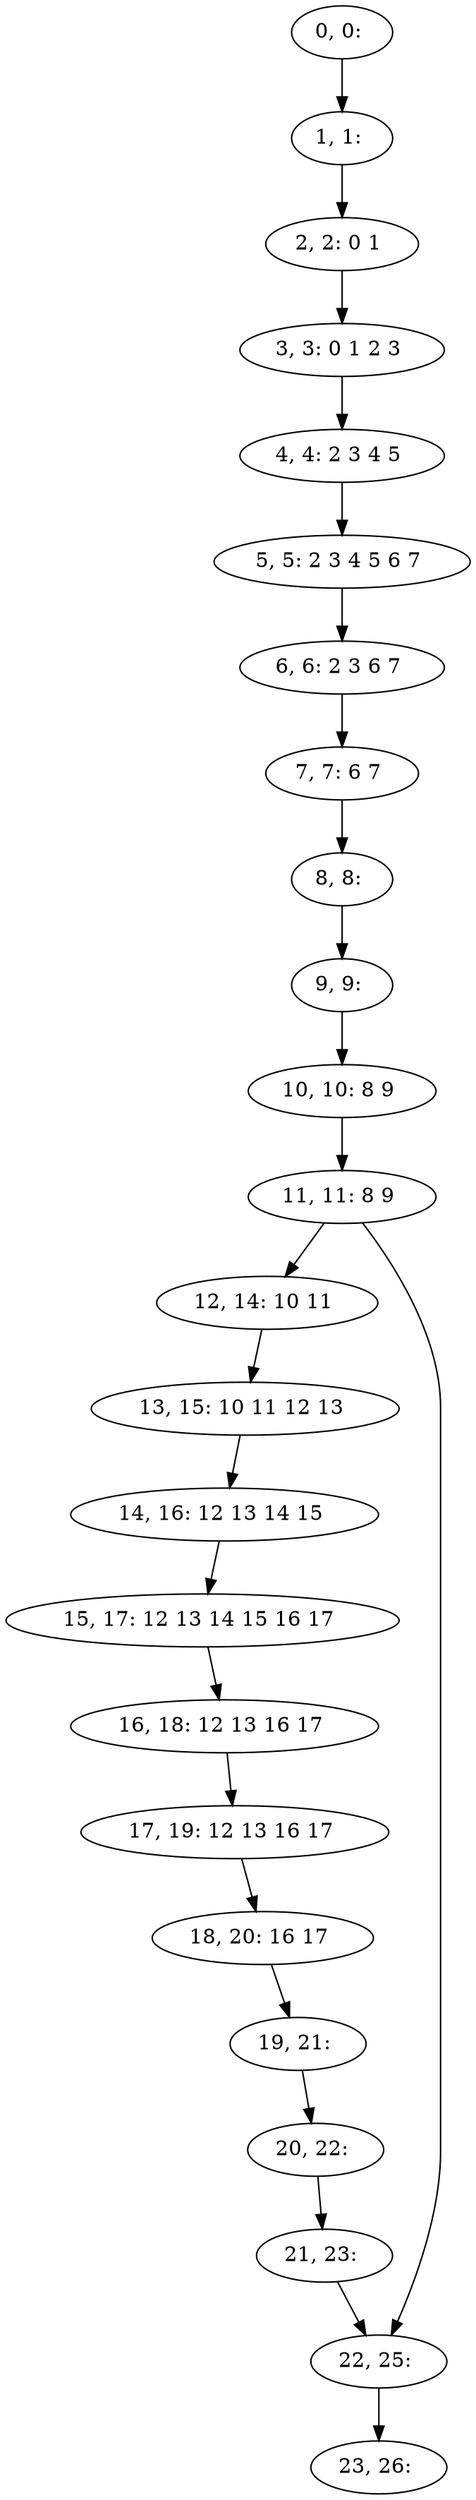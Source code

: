 digraph G {
0[label="0, 0: "];
1[label="1, 1: "];
2[label="2, 2: 0 1 "];
3[label="3, 3: 0 1 2 3 "];
4[label="4, 4: 2 3 4 5 "];
5[label="5, 5: 2 3 4 5 6 7 "];
6[label="6, 6: 2 3 6 7 "];
7[label="7, 7: 6 7 "];
8[label="8, 8: "];
9[label="9, 9: "];
10[label="10, 10: 8 9 "];
11[label="11, 11: 8 9 "];
12[label="12, 14: 10 11 "];
13[label="13, 15: 10 11 12 13 "];
14[label="14, 16: 12 13 14 15 "];
15[label="15, 17: 12 13 14 15 16 17 "];
16[label="16, 18: 12 13 16 17 "];
17[label="17, 19: 12 13 16 17 "];
18[label="18, 20: 16 17 "];
19[label="19, 21: "];
20[label="20, 22: "];
21[label="21, 23: "];
22[label="22, 25: "];
23[label="23, 26: "];
0->1 ;
1->2 ;
2->3 ;
3->4 ;
4->5 ;
5->6 ;
6->7 ;
7->8 ;
8->9 ;
9->10 ;
10->11 ;
11->12 ;
11->22 ;
12->13 ;
13->14 ;
14->15 ;
15->16 ;
16->17 ;
17->18 ;
18->19 ;
19->20 ;
20->21 ;
21->22 ;
22->23 ;
}
